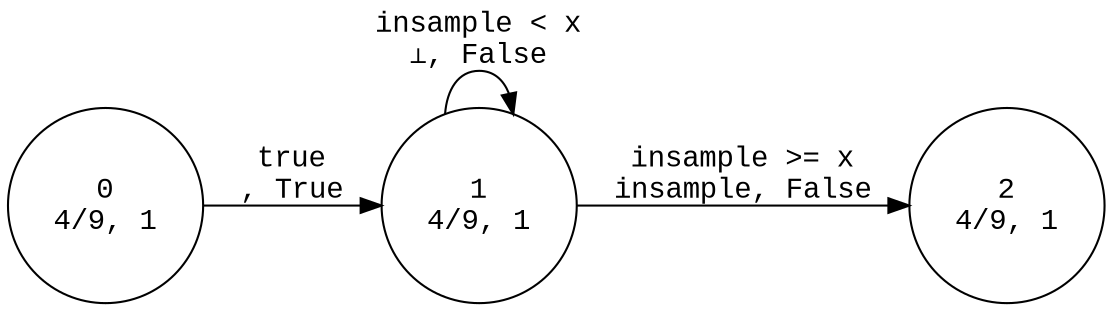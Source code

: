 // DiPA
digraph {
	graph [rankdir=LR]
	node [fontname="Courier New" shape=circle]
	edge [fontname="Courier New"]
	0 [label="0
4/9, 1"]
	0 -> 1 [label="true
, True"]
	1 [label="1
4/9, 1"]
	1 -> 1 [label="insample < x
⊥, False"]
	1 -> 2 [label="insample >= x
insample, False"]
	2 [label="2
4/9, 1"]
}
